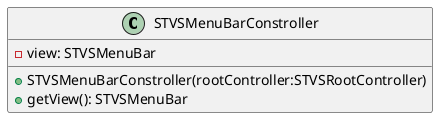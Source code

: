 @startuml

    class STVSMenuBarConstroller {
        -view: STVSMenuBar
        +STVSMenuBarConstroller(rootController:STVSRootController)
        +getView(): STVSMenuBar
    }

@enduml
